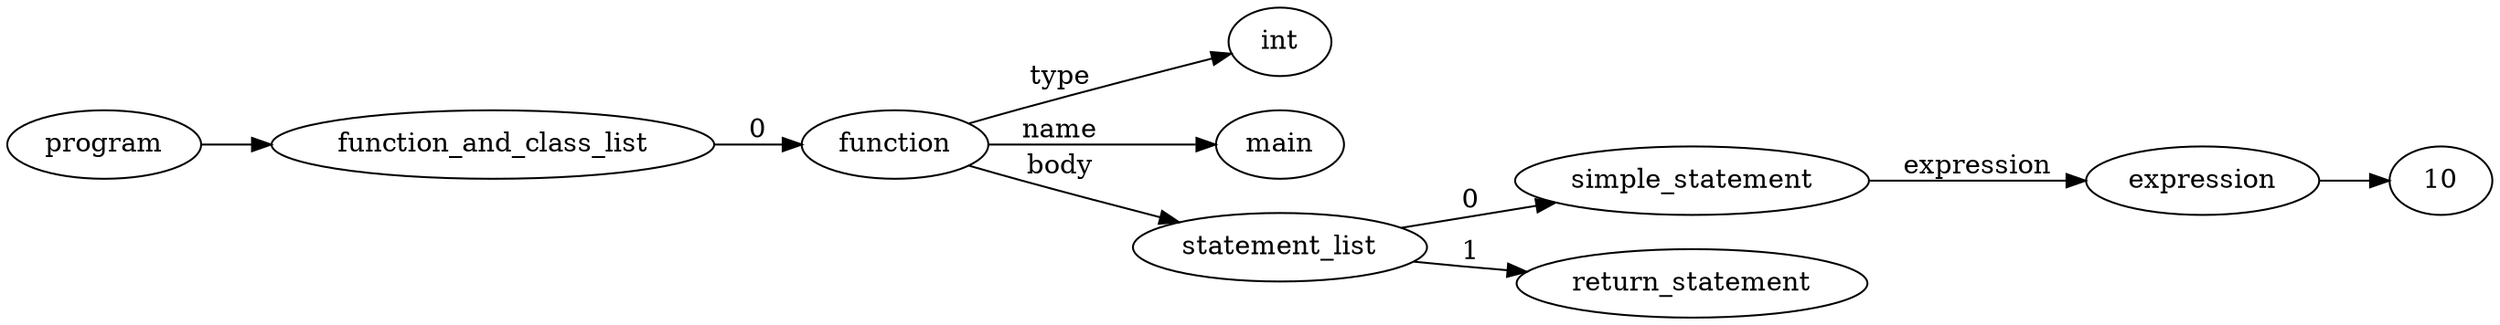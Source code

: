 digraph ObjectiveC { rankdir="LR";
7[label="program"];
7->6;
6[label="function_and_class_list"];
6->5[label="0"];
5[label="function"];
5->0[label="type"];
0[label="int"];
5->5.1 [label="name"];
5.1 [label="main"];
5->4[label="body"];
4[label="statement_list"];
4->3[label="0"];
3[label="simple_statement"];
3->2[label="expression"];
2[label="expression"];
2->1;
1[label="10"];
4->18[label="1"];
18[label="return_statement"];
}
